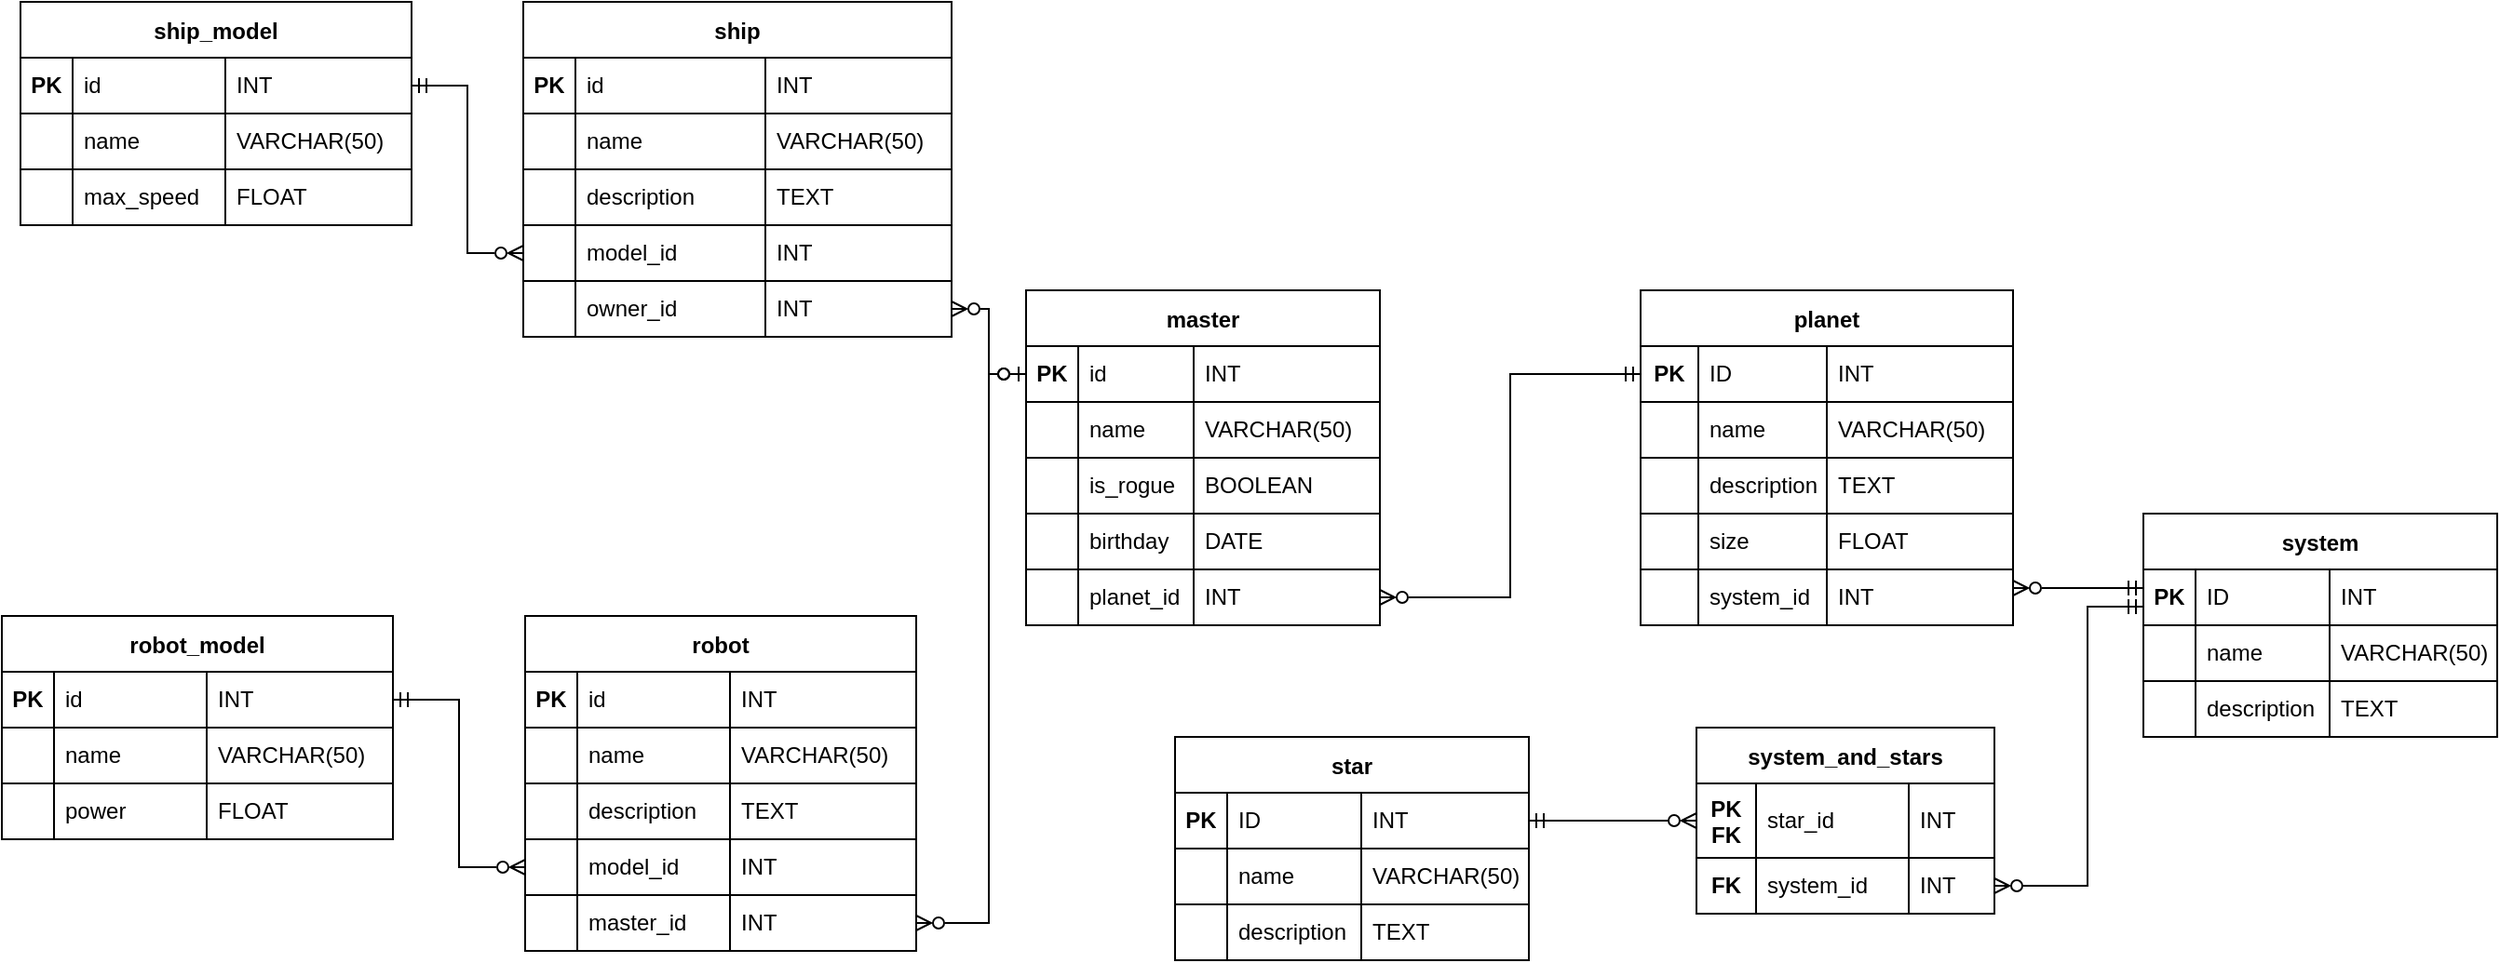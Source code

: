 <mxfile version="26.2.14">
  <diagram name="Страница — 1" id="Dyc9uZItvnkhbf1H31CV">
    <mxGraphModel dx="2847" dy="946" grid="1" gridSize="10" guides="1" tooltips="1" connect="1" arrows="1" fold="1" page="1" pageScale="1" pageWidth="1169" pageHeight="827" math="0" shadow="0">
      <root>
        <mxCell id="0" />
        <mxCell id="1" parent="0" />
        <mxCell id="1ce1A6Kk2NcEtQcKMsXU-1" value="ship" style="shape=table;startSize=30;container=1;collapsible=0;childLayout=tableLayout;strokeColor=default;fontSize=12;fontStyle=1" parent="1" vertex="1">
          <mxGeometry x="10" y="135" width="230" height="180" as="geometry" />
        </mxCell>
        <mxCell id="1ce1A6Kk2NcEtQcKMsXU-2" value="" style="shape=tableRow;horizontal=0;startSize=0;swimlaneHead=0;swimlaneBody=0;strokeColor=inherit;top=0;left=0;bottom=0;right=0;collapsible=0;dropTarget=0;fillColor=none;points=[[0,0.5],[1,0.5]];portConstraint=eastwest;fontSize=16;" parent="1ce1A6Kk2NcEtQcKMsXU-1" vertex="1">
          <mxGeometry y="30" width="230" height="30" as="geometry" />
        </mxCell>
        <mxCell id="1ce1A6Kk2NcEtQcKMsXU-3" value="&lt;font&gt;&lt;b&gt;PK&lt;/b&gt;&lt;/font&gt;" style="shape=partialRectangle;html=1;whiteSpace=wrap;connectable=0;strokeColor=inherit;overflow=hidden;fillColor=none;top=0;left=0;bottom=0;right=0;pointerEvents=1;fontSize=12;align=center;spacing=6;" parent="1ce1A6Kk2NcEtQcKMsXU-2" vertex="1">
          <mxGeometry width="28" height="30" as="geometry">
            <mxRectangle width="28" height="30" as="alternateBounds" />
          </mxGeometry>
        </mxCell>
        <mxCell id="1ce1A6Kk2NcEtQcKMsXU-4" value="&lt;font&gt;id&lt;/font&gt;" style="shape=partialRectangle;html=1;whiteSpace=wrap;connectable=0;strokeColor=inherit;overflow=hidden;fillColor=none;top=0;left=0;bottom=0;right=0;pointerEvents=1;fontSize=12;align=left;spacingTop=0;spacing=6;" parent="1ce1A6Kk2NcEtQcKMsXU-2" vertex="1">
          <mxGeometry x="28" width="102" height="30" as="geometry">
            <mxRectangle width="102" height="30" as="alternateBounds" />
          </mxGeometry>
        </mxCell>
        <mxCell id="1ce1A6Kk2NcEtQcKMsXU-5" value="INT" style="shape=partialRectangle;html=1;whiteSpace=wrap;connectable=0;strokeColor=inherit;overflow=hidden;fillColor=none;top=0;left=0;bottom=0;right=0;pointerEvents=1;fontSize=12;align=left;spacing=6;" parent="1ce1A6Kk2NcEtQcKMsXU-2" vertex="1">
          <mxGeometry x="130" width="100" height="30" as="geometry">
            <mxRectangle width="100" height="30" as="alternateBounds" />
          </mxGeometry>
        </mxCell>
        <mxCell id="1ce1A6Kk2NcEtQcKMsXU-6" value="" style="shape=tableRow;horizontal=0;startSize=0;swimlaneHead=0;swimlaneBody=0;strokeColor=inherit;top=0;left=0;bottom=0;right=0;collapsible=0;dropTarget=0;fillColor=none;points=[[0,0.5],[1,0.5]];portConstraint=eastwest;fontSize=16;" parent="1ce1A6Kk2NcEtQcKMsXU-1" vertex="1">
          <mxGeometry y="60" width="230" height="30" as="geometry" />
        </mxCell>
        <mxCell id="1ce1A6Kk2NcEtQcKMsXU-7" value="" style="shape=partialRectangle;html=1;whiteSpace=wrap;connectable=0;strokeColor=inherit;overflow=hidden;fillColor=none;top=0;left=0;bottom=0;right=0;pointerEvents=1;fontSize=12;align=left;spacing=6;" parent="1ce1A6Kk2NcEtQcKMsXU-6" vertex="1">
          <mxGeometry width="28" height="30" as="geometry">
            <mxRectangle width="28" height="30" as="alternateBounds" />
          </mxGeometry>
        </mxCell>
        <mxCell id="1ce1A6Kk2NcEtQcKMsXU-8" value="name" style="shape=partialRectangle;html=1;whiteSpace=wrap;connectable=0;strokeColor=inherit;overflow=hidden;fillColor=none;top=0;left=0;bottom=0;right=0;pointerEvents=1;fontSize=12;align=left;spacing=6;" parent="1ce1A6Kk2NcEtQcKMsXU-6" vertex="1">
          <mxGeometry x="28" width="102" height="30" as="geometry">
            <mxRectangle width="102" height="30" as="alternateBounds" />
          </mxGeometry>
        </mxCell>
        <mxCell id="1ce1A6Kk2NcEtQcKMsXU-9" value="VARCHAR(50)" style="shape=partialRectangle;html=1;whiteSpace=wrap;connectable=0;strokeColor=inherit;overflow=hidden;fillColor=none;top=0;left=0;bottom=0;right=0;pointerEvents=1;fontSize=12;align=left;spacing=6;" parent="1ce1A6Kk2NcEtQcKMsXU-6" vertex="1">
          <mxGeometry x="130" width="100" height="30" as="geometry">
            <mxRectangle width="100" height="30" as="alternateBounds" />
          </mxGeometry>
        </mxCell>
        <mxCell id="1ce1A6Kk2NcEtQcKMsXU-10" value="" style="shape=tableRow;horizontal=0;startSize=0;swimlaneHead=0;swimlaneBody=0;strokeColor=inherit;top=0;left=0;bottom=0;right=0;collapsible=0;dropTarget=0;fillColor=none;points=[[0,0.5],[1,0.5]];portConstraint=eastwest;fontSize=16;" parent="1ce1A6Kk2NcEtQcKMsXU-1" vertex="1">
          <mxGeometry y="90" width="230" height="30" as="geometry" />
        </mxCell>
        <mxCell id="1ce1A6Kk2NcEtQcKMsXU-11" value="" style="shape=partialRectangle;html=1;whiteSpace=wrap;connectable=0;strokeColor=inherit;overflow=hidden;fillColor=none;top=0;left=0;bottom=0;right=0;pointerEvents=1;fontSize=12;align=left;spacing=6;" parent="1ce1A6Kk2NcEtQcKMsXU-10" vertex="1">
          <mxGeometry width="28" height="30" as="geometry">
            <mxRectangle width="28" height="30" as="alternateBounds" />
          </mxGeometry>
        </mxCell>
        <mxCell id="1ce1A6Kk2NcEtQcKMsXU-12" value="description" style="shape=partialRectangle;html=1;whiteSpace=wrap;connectable=0;strokeColor=inherit;overflow=hidden;fillColor=none;top=0;left=0;bottom=0;right=0;pointerEvents=1;fontSize=12;align=left;spacing=6;" parent="1ce1A6Kk2NcEtQcKMsXU-10" vertex="1">
          <mxGeometry x="28" width="102" height="30" as="geometry">
            <mxRectangle width="102" height="30" as="alternateBounds" />
          </mxGeometry>
        </mxCell>
        <mxCell id="1ce1A6Kk2NcEtQcKMsXU-13" value="TEXT" style="shape=partialRectangle;html=1;whiteSpace=wrap;connectable=0;strokeColor=inherit;overflow=hidden;fillColor=none;top=0;left=0;bottom=0;right=0;pointerEvents=1;fontSize=12;align=left;spacing=6;" parent="1ce1A6Kk2NcEtQcKMsXU-10" vertex="1">
          <mxGeometry x="130" width="100" height="30" as="geometry">
            <mxRectangle width="100" height="30" as="alternateBounds" />
          </mxGeometry>
        </mxCell>
        <mxCell id="1ce1A6Kk2NcEtQcKMsXU-14" style="shape=tableRow;horizontal=0;startSize=0;swimlaneHead=0;swimlaneBody=0;strokeColor=inherit;top=0;left=0;bottom=0;right=0;collapsible=0;dropTarget=0;fillColor=none;points=[[0,0.5],[1,0.5]];portConstraint=eastwest;fontSize=16;" parent="1ce1A6Kk2NcEtQcKMsXU-1" vertex="1">
          <mxGeometry y="120" width="230" height="30" as="geometry" />
        </mxCell>
        <mxCell id="1ce1A6Kk2NcEtQcKMsXU-15" style="shape=partialRectangle;html=1;whiteSpace=wrap;connectable=0;strokeColor=inherit;overflow=hidden;fillColor=none;top=0;left=0;bottom=0;right=0;pointerEvents=1;fontSize=12;align=left;spacing=6;" parent="1ce1A6Kk2NcEtQcKMsXU-14" vertex="1">
          <mxGeometry width="28" height="30" as="geometry">
            <mxRectangle width="28" height="30" as="alternateBounds" />
          </mxGeometry>
        </mxCell>
        <mxCell id="1ce1A6Kk2NcEtQcKMsXU-16" value="model_id" style="shape=partialRectangle;html=1;whiteSpace=wrap;connectable=0;strokeColor=inherit;overflow=hidden;fillColor=none;top=0;left=0;bottom=0;right=0;pointerEvents=1;fontSize=12;align=left;spacing=6;" parent="1ce1A6Kk2NcEtQcKMsXU-14" vertex="1">
          <mxGeometry x="28" width="102" height="30" as="geometry">
            <mxRectangle width="102" height="30" as="alternateBounds" />
          </mxGeometry>
        </mxCell>
        <mxCell id="1ce1A6Kk2NcEtQcKMsXU-17" value="INT" style="shape=partialRectangle;html=1;whiteSpace=wrap;connectable=0;strokeColor=inherit;overflow=hidden;fillColor=none;top=0;left=0;bottom=0;right=0;pointerEvents=1;fontSize=12;align=left;spacing=6;" parent="1ce1A6Kk2NcEtQcKMsXU-14" vertex="1">
          <mxGeometry x="130" width="100" height="30" as="geometry">
            <mxRectangle width="100" height="30" as="alternateBounds" />
          </mxGeometry>
        </mxCell>
        <mxCell id="1ce1A6Kk2NcEtQcKMsXU-188" style="shape=tableRow;horizontal=0;startSize=0;swimlaneHead=0;swimlaneBody=0;strokeColor=inherit;top=0;left=0;bottom=0;right=0;collapsible=0;dropTarget=0;fillColor=none;points=[[0,0.5],[1,0.5]];portConstraint=eastwest;fontSize=16;" parent="1ce1A6Kk2NcEtQcKMsXU-1" vertex="1">
          <mxGeometry y="150" width="230" height="30" as="geometry" />
        </mxCell>
        <mxCell id="1ce1A6Kk2NcEtQcKMsXU-189" style="shape=partialRectangle;html=1;whiteSpace=wrap;connectable=0;strokeColor=inherit;overflow=hidden;fillColor=none;top=0;left=0;bottom=0;right=0;pointerEvents=1;fontSize=12;align=left;spacing=6;" parent="1ce1A6Kk2NcEtQcKMsXU-188" vertex="1">
          <mxGeometry width="28" height="30" as="geometry">
            <mxRectangle width="28" height="30" as="alternateBounds" />
          </mxGeometry>
        </mxCell>
        <mxCell id="1ce1A6Kk2NcEtQcKMsXU-190" value="owner_id" style="shape=partialRectangle;html=1;whiteSpace=wrap;connectable=0;strokeColor=inherit;overflow=hidden;fillColor=none;top=0;left=0;bottom=0;right=0;pointerEvents=1;fontSize=12;align=left;spacing=6;" parent="1ce1A6Kk2NcEtQcKMsXU-188" vertex="1">
          <mxGeometry x="28" width="102" height="30" as="geometry">
            <mxRectangle width="102" height="30" as="alternateBounds" />
          </mxGeometry>
        </mxCell>
        <mxCell id="1ce1A6Kk2NcEtQcKMsXU-191" value="INT" style="shape=partialRectangle;html=1;whiteSpace=wrap;connectable=0;strokeColor=inherit;overflow=hidden;fillColor=none;top=0;left=0;bottom=0;right=0;pointerEvents=1;fontSize=12;align=left;spacing=6;" parent="1ce1A6Kk2NcEtQcKMsXU-188" vertex="1">
          <mxGeometry x="130" width="100" height="30" as="geometry">
            <mxRectangle width="100" height="30" as="alternateBounds" />
          </mxGeometry>
        </mxCell>
        <mxCell id="1ce1A6Kk2NcEtQcKMsXU-19" value="robot" style="shape=table;startSize=30;container=1;collapsible=0;childLayout=tableLayout;strokeColor=default;fontSize=12;fontStyle=1" parent="1" vertex="1">
          <mxGeometry x="11" y="465" width="210" height="180" as="geometry" />
        </mxCell>
        <mxCell id="1ce1A6Kk2NcEtQcKMsXU-20" value="" style="shape=tableRow;horizontal=0;startSize=0;swimlaneHead=0;swimlaneBody=0;strokeColor=inherit;top=0;left=0;bottom=0;right=0;collapsible=0;dropTarget=0;fillColor=none;points=[[0,0.5],[1,0.5]];portConstraint=eastwest;fontSize=16;" parent="1ce1A6Kk2NcEtQcKMsXU-19" vertex="1">
          <mxGeometry y="30" width="210" height="30" as="geometry" />
        </mxCell>
        <mxCell id="1ce1A6Kk2NcEtQcKMsXU-21" value="&lt;font&gt;&lt;b&gt;PK&lt;/b&gt;&lt;/font&gt;" style="shape=partialRectangle;html=1;whiteSpace=wrap;connectable=0;strokeColor=inherit;overflow=hidden;fillColor=none;top=0;left=0;bottom=0;right=0;pointerEvents=1;fontSize=12;align=center;spacing=6;" parent="1ce1A6Kk2NcEtQcKMsXU-20" vertex="1">
          <mxGeometry width="28" height="30" as="geometry">
            <mxRectangle width="28" height="30" as="alternateBounds" />
          </mxGeometry>
        </mxCell>
        <mxCell id="1ce1A6Kk2NcEtQcKMsXU-22" value="&lt;font&gt;id&lt;/font&gt;" style="shape=partialRectangle;html=1;whiteSpace=wrap;connectable=0;strokeColor=inherit;overflow=hidden;fillColor=none;top=0;left=0;bottom=0;right=0;pointerEvents=1;fontSize=12;align=left;spacingTop=0;spacing=6;" parent="1ce1A6Kk2NcEtQcKMsXU-20" vertex="1">
          <mxGeometry x="28" width="82" height="30" as="geometry">
            <mxRectangle width="82" height="30" as="alternateBounds" />
          </mxGeometry>
        </mxCell>
        <mxCell id="1ce1A6Kk2NcEtQcKMsXU-23" value="INT" style="shape=partialRectangle;html=1;whiteSpace=wrap;connectable=0;strokeColor=inherit;overflow=hidden;fillColor=none;top=0;left=0;bottom=0;right=0;pointerEvents=1;fontSize=12;align=left;spacing=6;" parent="1ce1A6Kk2NcEtQcKMsXU-20" vertex="1">
          <mxGeometry x="110" width="100" height="30" as="geometry">
            <mxRectangle width="100" height="30" as="alternateBounds" />
          </mxGeometry>
        </mxCell>
        <mxCell id="1ce1A6Kk2NcEtQcKMsXU-24" value="" style="shape=tableRow;horizontal=0;startSize=0;swimlaneHead=0;swimlaneBody=0;strokeColor=inherit;top=0;left=0;bottom=0;right=0;collapsible=0;dropTarget=0;fillColor=none;points=[[0,0.5],[1,0.5]];portConstraint=eastwest;fontSize=16;" parent="1ce1A6Kk2NcEtQcKMsXU-19" vertex="1">
          <mxGeometry y="60" width="210" height="30" as="geometry" />
        </mxCell>
        <mxCell id="1ce1A6Kk2NcEtQcKMsXU-25" value="" style="shape=partialRectangle;html=1;whiteSpace=wrap;connectable=0;strokeColor=inherit;overflow=hidden;fillColor=none;top=0;left=0;bottom=0;right=0;pointerEvents=1;fontSize=12;align=left;spacing=6;" parent="1ce1A6Kk2NcEtQcKMsXU-24" vertex="1">
          <mxGeometry width="28" height="30" as="geometry">
            <mxRectangle width="28" height="30" as="alternateBounds" />
          </mxGeometry>
        </mxCell>
        <mxCell id="1ce1A6Kk2NcEtQcKMsXU-26" value="name" style="shape=partialRectangle;html=1;whiteSpace=wrap;connectable=0;strokeColor=inherit;overflow=hidden;fillColor=none;top=0;left=0;bottom=0;right=0;pointerEvents=1;fontSize=12;align=left;spacing=6;" parent="1ce1A6Kk2NcEtQcKMsXU-24" vertex="1">
          <mxGeometry x="28" width="82" height="30" as="geometry">
            <mxRectangle width="82" height="30" as="alternateBounds" />
          </mxGeometry>
        </mxCell>
        <mxCell id="1ce1A6Kk2NcEtQcKMsXU-27" value="VARCHAR(50)" style="shape=partialRectangle;html=1;whiteSpace=wrap;connectable=0;strokeColor=inherit;overflow=hidden;fillColor=none;top=0;left=0;bottom=0;right=0;pointerEvents=1;fontSize=12;align=left;spacing=6;" parent="1ce1A6Kk2NcEtQcKMsXU-24" vertex="1">
          <mxGeometry x="110" width="100" height="30" as="geometry">
            <mxRectangle width="100" height="30" as="alternateBounds" />
          </mxGeometry>
        </mxCell>
        <mxCell id="1ce1A6Kk2NcEtQcKMsXU-28" value="" style="shape=tableRow;horizontal=0;startSize=0;swimlaneHead=0;swimlaneBody=0;strokeColor=inherit;top=0;left=0;bottom=0;right=0;collapsible=0;dropTarget=0;fillColor=none;points=[[0,0.5],[1,0.5]];portConstraint=eastwest;fontSize=16;" parent="1ce1A6Kk2NcEtQcKMsXU-19" vertex="1">
          <mxGeometry y="90" width="210" height="30" as="geometry" />
        </mxCell>
        <mxCell id="1ce1A6Kk2NcEtQcKMsXU-29" value="" style="shape=partialRectangle;html=1;whiteSpace=wrap;connectable=0;strokeColor=inherit;overflow=hidden;fillColor=none;top=0;left=0;bottom=0;right=0;pointerEvents=1;fontSize=12;align=left;spacing=6;" parent="1ce1A6Kk2NcEtQcKMsXU-28" vertex="1">
          <mxGeometry width="28" height="30" as="geometry">
            <mxRectangle width="28" height="30" as="alternateBounds" />
          </mxGeometry>
        </mxCell>
        <mxCell id="1ce1A6Kk2NcEtQcKMsXU-30" value="description" style="shape=partialRectangle;html=1;whiteSpace=wrap;connectable=0;strokeColor=inherit;overflow=hidden;fillColor=none;top=0;left=0;bottom=0;right=0;pointerEvents=1;fontSize=12;align=left;spacing=6;" parent="1ce1A6Kk2NcEtQcKMsXU-28" vertex="1">
          <mxGeometry x="28" width="82" height="30" as="geometry">
            <mxRectangle width="82" height="30" as="alternateBounds" />
          </mxGeometry>
        </mxCell>
        <mxCell id="1ce1A6Kk2NcEtQcKMsXU-31" value="TEXT" style="shape=partialRectangle;html=1;whiteSpace=wrap;connectable=0;strokeColor=inherit;overflow=hidden;fillColor=none;top=0;left=0;bottom=0;right=0;pointerEvents=1;fontSize=12;align=left;spacing=6;" parent="1ce1A6Kk2NcEtQcKMsXU-28" vertex="1">
          <mxGeometry x="110" width="100" height="30" as="geometry">
            <mxRectangle width="100" height="30" as="alternateBounds" />
          </mxGeometry>
        </mxCell>
        <mxCell id="1ce1A6Kk2NcEtQcKMsXU-32" style="shape=tableRow;horizontal=0;startSize=0;swimlaneHead=0;swimlaneBody=0;strokeColor=inherit;top=0;left=0;bottom=0;right=0;collapsible=0;dropTarget=0;fillColor=none;points=[[0,0.5],[1,0.5]];portConstraint=eastwest;fontSize=16;" parent="1ce1A6Kk2NcEtQcKMsXU-19" vertex="1">
          <mxGeometry y="120" width="210" height="30" as="geometry" />
        </mxCell>
        <mxCell id="1ce1A6Kk2NcEtQcKMsXU-33" style="shape=partialRectangle;html=1;whiteSpace=wrap;connectable=0;strokeColor=inherit;overflow=hidden;fillColor=none;top=0;left=0;bottom=0;right=0;pointerEvents=1;fontSize=12;align=left;spacing=6;" parent="1ce1A6Kk2NcEtQcKMsXU-32" vertex="1">
          <mxGeometry width="28" height="30" as="geometry">
            <mxRectangle width="28" height="30" as="alternateBounds" />
          </mxGeometry>
        </mxCell>
        <mxCell id="1ce1A6Kk2NcEtQcKMsXU-34" value="model_id" style="shape=partialRectangle;html=1;whiteSpace=wrap;connectable=0;strokeColor=inherit;overflow=hidden;fillColor=none;top=0;left=0;bottom=0;right=0;pointerEvents=1;fontSize=12;align=left;spacing=6;" parent="1ce1A6Kk2NcEtQcKMsXU-32" vertex="1">
          <mxGeometry x="28" width="82" height="30" as="geometry">
            <mxRectangle width="82" height="30" as="alternateBounds" />
          </mxGeometry>
        </mxCell>
        <mxCell id="1ce1A6Kk2NcEtQcKMsXU-35" value="INT" style="shape=partialRectangle;html=1;whiteSpace=wrap;connectable=0;strokeColor=inherit;overflow=hidden;fillColor=none;top=0;left=0;bottom=0;right=0;pointerEvents=1;fontSize=12;align=left;spacing=6;" parent="1ce1A6Kk2NcEtQcKMsXU-32" vertex="1">
          <mxGeometry x="110" width="100" height="30" as="geometry">
            <mxRectangle width="100" height="30" as="alternateBounds" />
          </mxGeometry>
        </mxCell>
        <mxCell id="kGXOe4vsh4ItMD0st7ao-1" style="shape=tableRow;horizontal=0;startSize=0;swimlaneHead=0;swimlaneBody=0;strokeColor=inherit;top=0;left=0;bottom=0;right=0;collapsible=0;dropTarget=0;fillColor=none;points=[[0,0.5],[1,0.5]];portConstraint=eastwest;fontSize=16;" vertex="1" parent="1ce1A6Kk2NcEtQcKMsXU-19">
          <mxGeometry y="150" width="210" height="30" as="geometry" />
        </mxCell>
        <mxCell id="kGXOe4vsh4ItMD0st7ao-2" style="shape=partialRectangle;html=1;whiteSpace=wrap;connectable=0;strokeColor=inherit;overflow=hidden;fillColor=none;top=0;left=0;bottom=0;right=0;pointerEvents=1;fontSize=12;align=left;spacing=6;" vertex="1" parent="kGXOe4vsh4ItMD0st7ao-1">
          <mxGeometry width="28" height="30" as="geometry">
            <mxRectangle width="28" height="30" as="alternateBounds" />
          </mxGeometry>
        </mxCell>
        <mxCell id="kGXOe4vsh4ItMD0st7ao-3" value="master_id" style="shape=partialRectangle;html=1;whiteSpace=wrap;connectable=0;strokeColor=inherit;overflow=hidden;fillColor=none;top=0;left=0;bottom=0;right=0;pointerEvents=1;fontSize=12;align=left;spacing=6;" vertex="1" parent="kGXOe4vsh4ItMD0st7ao-1">
          <mxGeometry x="28" width="82" height="30" as="geometry">
            <mxRectangle width="82" height="30" as="alternateBounds" />
          </mxGeometry>
        </mxCell>
        <mxCell id="kGXOe4vsh4ItMD0st7ao-4" value="INT" style="shape=partialRectangle;html=1;whiteSpace=wrap;connectable=0;strokeColor=inherit;overflow=hidden;fillColor=none;top=0;left=0;bottom=0;right=0;pointerEvents=1;fontSize=12;align=left;spacing=6;" vertex="1" parent="kGXOe4vsh4ItMD0st7ao-1">
          <mxGeometry x="110" width="100" height="30" as="geometry">
            <mxRectangle width="100" height="30" as="alternateBounds" />
          </mxGeometry>
        </mxCell>
        <mxCell id="1ce1A6Kk2NcEtQcKMsXU-38" value="master" style="shape=table;startSize=30;container=1;collapsible=0;childLayout=tableLayout;strokeColor=default;fontSize=12;fontStyle=1" parent="1" vertex="1">
          <mxGeometry x="280" y="290" width="190" height="180" as="geometry" />
        </mxCell>
        <mxCell id="1ce1A6Kk2NcEtQcKMsXU-39" value="" style="shape=tableRow;horizontal=0;startSize=0;swimlaneHead=0;swimlaneBody=0;strokeColor=inherit;top=0;left=0;bottom=0;right=0;collapsible=0;dropTarget=0;fillColor=none;points=[[0,0.5],[1,0.5]];portConstraint=eastwest;fontSize=16;" parent="1ce1A6Kk2NcEtQcKMsXU-38" vertex="1">
          <mxGeometry y="30" width="190" height="30" as="geometry" />
        </mxCell>
        <mxCell id="1ce1A6Kk2NcEtQcKMsXU-40" value="&lt;font&gt;&lt;span&gt;PK&lt;/span&gt;&lt;/font&gt;" style="shape=partialRectangle;html=1;whiteSpace=wrap;connectable=0;strokeColor=inherit;overflow=hidden;fillColor=none;top=0;left=0;bottom=0;right=0;pointerEvents=1;fontSize=12;align=center;spacing=6;fontStyle=1" parent="1ce1A6Kk2NcEtQcKMsXU-39" vertex="1">
          <mxGeometry width="28" height="30" as="geometry">
            <mxRectangle width="28" height="30" as="alternateBounds" />
          </mxGeometry>
        </mxCell>
        <mxCell id="1ce1A6Kk2NcEtQcKMsXU-41" value="&lt;font&gt;id&lt;/font&gt;" style="shape=partialRectangle;html=1;whiteSpace=wrap;connectable=0;strokeColor=inherit;overflow=hidden;fillColor=none;top=0;left=0;bottom=0;right=0;pointerEvents=1;fontSize=12;align=left;spacingTop=0;spacing=6;" parent="1ce1A6Kk2NcEtQcKMsXU-39" vertex="1">
          <mxGeometry x="28" width="62" height="30" as="geometry">
            <mxRectangle width="62" height="30" as="alternateBounds" />
          </mxGeometry>
        </mxCell>
        <mxCell id="1ce1A6Kk2NcEtQcKMsXU-42" value="INT" style="shape=partialRectangle;html=1;whiteSpace=wrap;connectable=0;strokeColor=inherit;overflow=hidden;fillColor=none;top=0;left=0;bottom=0;right=0;pointerEvents=1;fontSize=12;align=left;spacing=6;" parent="1ce1A6Kk2NcEtQcKMsXU-39" vertex="1">
          <mxGeometry x="90" width="100" height="30" as="geometry">
            <mxRectangle width="100" height="30" as="alternateBounds" />
          </mxGeometry>
        </mxCell>
        <mxCell id="1ce1A6Kk2NcEtQcKMsXU-43" value="" style="shape=tableRow;horizontal=0;startSize=0;swimlaneHead=0;swimlaneBody=0;strokeColor=inherit;top=0;left=0;bottom=0;right=0;collapsible=0;dropTarget=0;fillColor=none;points=[[0,0.5],[1,0.5]];portConstraint=eastwest;fontSize=16;" parent="1ce1A6Kk2NcEtQcKMsXU-38" vertex="1">
          <mxGeometry y="60" width="190" height="30" as="geometry" />
        </mxCell>
        <mxCell id="1ce1A6Kk2NcEtQcKMsXU-44" value="" style="shape=partialRectangle;html=1;whiteSpace=wrap;connectable=0;strokeColor=inherit;overflow=hidden;fillColor=none;top=0;left=0;bottom=0;right=0;pointerEvents=1;fontSize=12;align=left;spacing=6;" parent="1ce1A6Kk2NcEtQcKMsXU-43" vertex="1">
          <mxGeometry width="28" height="30" as="geometry">
            <mxRectangle width="28" height="30" as="alternateBounds" />
          </mxGeometry>
        </mxCell>
        <mxCell id="1ce1A6Kk2NcEtQcKMsXU-45" value="name" style="shape=partialRectangle;html=1;whiteSpace=wrap;connectable=0;strokeColor=inherit;overflow=hidden;fillColor=none;top=0;left=0;bottom=0;right=0;pointerEvents=1;fontSize=12;align=left;spacing=6;" parent="1ce1A6Kk2NcEtQcKMsXU-43" vertex="1">
          <mxGeometry x="28" width="62" height="30" as="geometry">
            <mxRectangle width="62" height="30" as="alternateBounds" />
          </mxGeometry>
        </mxCell>
        <mxCell id="1ce1A6Kk2NcEtQcKMsXU-46" value="VARCHAR(50)" style="shape=partialRectangle;html=1;whiteSpace=wrap;connectable=0;strokeColor=inherit;overflow=hidden;fillColor=none;top=0;left=0;bottom=0;right=0;pointerEvents=1;fontSize=12;align=left;spacing=6;" parent="1ce1A6Kk2NcEtQcKMsXU-43" vertex="1">
          <mxGeometry x="90" width="100" height="30" as="geometry">
            <mxRectangle width="100" height="30" as="alternateBounds" />
          </mxGeometry>
        </mxCell>
        <mxCell id="1ce1A6Kk2NcEtQcKMsXU-47" value="" style="shape=tableRow;horizontal=0;startSize=0;swimlaneHead=0;swimlaneBody=0;strokeColor=inherit;top=0;left=0;bottom=0;right=0;collapsible=0;dropTarget=0;fillColor=none;points=[[0,0.5],[1,0.5]];portConstraint=eastwest;fontSize=16;" parent="1ce1A6Kk2NcEtQcKMsXU-38" vertex="1">
          <mxGeometry y="90" width="190" height="30" as="geometry" />
        </mxCell>
        <mxCell id="1ce1A6Kk2NcEtQcKMsXU-48" value="" style="shape=partialRectangle;html=1;whiteSpace=wrap;connectable=0;strokeColor=inherit;overflow=hidden;fillColor=none;top=0;left=0;bottom=0;right=0;pointerEvents=1;fontSize=12;align=left;spacing=6;" parent="1ce1A6Kk2NcEtQcKMsXU-47" vertex="1">
          <mxGeometry width="28" height="30" as="geometry">
            <mxRectangle width="28" height="30" as="alternateBounds" />
          </mxGeometry>
        </mxCell>
        <mxCell id="1ce1A6Kk2NcEtQcKMsXU-49" value="is_rogue" style="shape=partialRectangle;html=1;whiteSpace=wrap;connectable=0;strokeColor=inherit;overflow=hidden;fillColor=none;top=0;left=0;bottom=0;right=0;pointerEvents=1;fontSize=12;align=left;spacing=6;" parent="1ce1A6Kk2NcEtQcKMsXU-47" vertex="1">
          <mxGeometry x="28" width="62" height="30" as="geometry">
            <mxRectangle width="62" height="30" as="alternateBounds" />
          </mxGeometry>
        </mxCell>
        <mxCell id="1ce1A6Kk2NcEtQcKMsXU-50" value="BOOLEAN" style="shape=partialRectangle;html=1;whiteSpace=wrap;connectable=0;strokeColor=inherit;overflow=hidden;fillColor=none;top=0;left=0;bottom=0;right=0;pointerEvents=1;fontSize=12;align=left;spacing=6;" parent="1ce1A6Kk2NcEtQcKMsXU-47" vertex="1">
          <mxGeometry x="90" width="100" height="30" as="geometry">
            <mxRectangle width="100" height="30" as="alternateBounds" />
          </mxGeometry>
        </mxCell>
        <mxCell id="1ce1A6Kk2NcEtQcKMsXU-51" style="shape=tableRow;horizontal=0;startSize=0;swimlaneHead=0;swimlaneBody=0;strokeColor=inherit;top=0;left=0;bottom=0;right=0;collapsible=0;dropTarget=0;fillColor=none;points=[[0,0.5],[1,0.5]];portConstraint=eastwest;fontSize=16;" parent="1ce1A6Kk2NcEtQcKMsXU-38" vertex="1">
          <mxGeometry y="120" width="190" height="30" as="geometry" />
        </mxCell>
        <mxCell id="1ce1A6Kk2NcEtQcKMsXU-52" style="shape=partialRectangle;html=1;whiteSpace=wrap;connectable=0;strokeColor=inherit;overflow=hidden;fillColor=none;top=0;left=0;bottom=0;right=0;pointerEvents=1;fontSize=12;align=left;spacing=6;" parent="1ce1A6Kk2NcEtQcKMsXU-51" vertex="1">
          <mxGeometry width="28" height="30" as="geometry">
            <mxRectangle width="28" height="30" as="alternateBounds" />
          </mxGeometry>
        </mxCell>
        <mxCell id="1ce1A6Kk2NcEtQcKMsXU-53" value="birthday" style="shape=partialRectangle;html=1;whiteSpace=wrap;connectable=0;strokeColor=inherit;overflow=hidden;fillColor=none;top=0;left=0;bottom=0;right=0;pointerEvents=1;fontSize=12;align=left;spacing=6;" parent="1ce1A6Kk2NcEtQcKMsXU-51" vertex="1">
          <mxGeometry x="28" width="62" height="30" as="geometry">
            <mxRectangle width="62" height="30" as="alternateBounds" />
          </mxGeometry>
        </mxCell>
        <mxCell id="1ce1A6Kk2NcEtQcKMsXU-54" value="DATE" style="shape=partialRectangle;html=1;whiteSpace=wrap;connectable=0;strokeColor=inherit;overflow=hidden;fillColor=none;top=0;left=0;bottom=0;right=0;pointerEvents=1;fontSize=12;align=left;spacing=6;" parent="1ce1A6Kk2NcEtQcKMsXU-51" vertex="1">
          <mxGeometry x="90" width="100" height="30" as="geometry">
            <mxRectangle width="100" height="30" as="alternateBounds" />
          </mxGeometry>
        </mxCell>
        <mxCell id="kGXOe4vsh4ItMD0st7ao-6" style="shape=tableRow;horizontal=0;startSize=0;swimlaneHead=0;swimlaneBody=0;strokeColor=inherit;top=0;left=0;bottom=0;right=0;collapsible=0;dropTarget=0;fillColor=none;points=[[0,0.5],[1,0.5]];portConstraint=eastwest;fontSize=16;" vertex="1" parent="1ce1A6Kk2NcEtQcKMsXU-38">
          <mxGeometry y="150" width="190" height="30" as="geometry" />
        </mxCell>
        <mxCell id="kGXOe4vsh4ItMD0st7ao-7" style="shape=partialRectangle;html=1;whiteSpace=wrap;connectable=0;strokeColor=inherit;overflow=hidden;fillColor=none;top=0;left=0;bottom=0;right=0;pointerEvents=1;fontSize=12;align=left;spacing=6;" vertex="1" parent="kGXOe4vsh4ItMD0st7ao-6">
          <mxGeometry width="28" height="30" as="geometry">
            <mxRectangle width="28" height="30" as="alternateBounds" />
          </mxGeometry>
        </mxCell>
        <mxCell id="kGXOe4vsh4ItMD0st7ao-8" value="planet_id" style="shape=partialRectangle;html=1;whiteSpace=wrap;connectable=0;strokeColor=inherit;overflow=hidden;fillColor=none;top=0;left=0;bottom=0;right=0;pointerEvents=1;fontSize=12;align=left;spacing=6;" vertex="1" parent="kGXOe4vsh4ItMD0st7ao-6">
          <mxGeometry x="28" width="62" height="30" as="geometry">
            <mxRectangle width="62" height="30" as="alternateBounds" />
          </mxGeometry>
        </mxCell>
        <mxCell id="kGXOe4vsh4ItMD0st7ao-9" value="INT" style="shape=partialRectangle;html=1;whiteSpace=wrap;connectable=0;strokeColor=inherit;overflow=hidden;fillColor=none;top=0;left=0;bottom=0;right=0;pointerEvents=1;fontSize=12;align=left;spacing=6;" vertex="1" parent="kGXOe4vsh4ItMD0st7ao-6">
          <mxGeometry x="90" width="100" height="30" as="geometry">
            <mxRectangle width="100" height="30" as="alternateBounds" />
          </mxGeometry>
        </mxCell>
        <mxCell id="1ce1A6Kk2NcEtQcKMsXU-57" value="system" style="shape=table;startSize=30;container=1;collapsible=0;childLayout=tableLayout;strokeColor=default;fontSize=12;fontStyle=1" parent="1" vertex="1">
          <mxGeometry x="880" y="410" width="190" height="120" as="geometry" />
        </mxCell>
        <mxCell id="1ce1A6Kk2NcEtQcKMsXU-58" value="" style="shape=tableRow;horizontal=0;startSize=0;swimlaneHead=0;swimlaneBody=0;strokeColor=inherit;top=0;left=0;bottom=0;right=0;collapsible=0;dropTarget=0;fillColor=none;points=[[0,0.5],[1,0.5]];portConstraint=eastwest;fontSize=16;" parent="1ce1A6Kk2NcEtQcKMsXU-57" vertex="1">
          <mxGeometry y="30" width="190" height="30" as="geometry" />
        </mxCell>
        <mxCell id="1ce1A6Kk2NcEtQcKMsXU-59" value="&lt;font&gt;&lt;span&gt;PK&lt;/span&gt;&lt;/font&gt;" style="shape=partialRectangle;html=1;whiteSpace=wrap;connectable=0;strokeColor=inherit;overflow=hidden;fillColor=none;top=0;left=0;bottom=0;right=0;pointerEvents=1;fontSize=12;align=center;spacing=6;fontStyle=1" parent="1ce1A6Kk2NcEtQcKMsXU-58" vertex="1">
          <mxGeometry width="28" height="30" as="geometry">
            <mxRectangle width="28" height="30" as="alternateBounds" />
          </mxGeometry>
        </mxCell>
        <mxCell id="1ce1A6Kk2NcEtQcKMsXU-60" value="&lt;font&gt;ID&lt;/font&gt;" style="shape=partialRectangle;html=1;whiteSpace=wrap;connectable=0;strokeColor=inherit;overflow=hidden;fillColor=none;top=0;left=0;bottom=0;right=0;pointerEvents=1;fontSize=12;align=left;spacingTop=0;spacing=6;" parent="1ce1A6Kk2NcEtQcKMsXU-58" vertex="1">
          <mxGeometry x="28" width="72" height="30" as="geometry">
            <mxRectangle width="72" height="30" as="alternateBounds" />
          </mxGeometry>
        </mxCell>
        <mxCell id="1ce1A6Kk2NcEtQcKMsXU-61" value="INT" style="shape=partialRectangle;html=1;whiteSpace=wrap;connectable=0;strokeColor=inherit;overflow=hidden;fillColor=none;top=0;left=0;bottom=0;right=0;pointerEvents=1;fontSize=12;align=left;spacing=6;" parent="1ce1A6Kk2NcEtQcKMsXU-58" vertex="1">
          <mxGeometry x="100" width="90" height="30" as="geometry">
            <mxRectangle width="90" height="30" as="alternateBounds" />
          </mxGeometry>
        </mxCell>
        <mxCell id="1ce1A6Kk2NcEtQcKMsXU-62" value="" style="shape=tableRow;horizontal=0;startSize=0;swimlaneHead=0;swimlaneBody=0;strokeColor=inherit;top=0;left=0;bottom=0;right=0;collapsible=0;dropTarget=0;fillColor=none;points=[[0,0.5],[1,0.5]];portConstraint=eastwest;fontSize=16;" parent="1ce1A6Kk2NcEtQcKMsXU-57" vertex="1">
          <mxGeometry y="60" width="190" height="30" as="geometry" />
        </mxCell>
        <mxCell id="1ce1A6Kk2NcEtQcKMsXU-63" value="" style="shape=partialRectangle;html=1;whiteSpace=wrap;connectable=0;strokeColor=inherit;overflow=hidden;fillColor=none;top=0;left=0;bottom=0;right=0;pointerEvents=1;fontSize=12;align=left;spacing=6;" parent="1ce1A6Kk2NcEtQcKMsXU-62" vertex="1">
          <mxGeometry width="28" height="30" as="geometry">
            <mxRectangle width="28" height="30" as="alternateBounds" />
          </mxGeometry>
        </mxCell>
        <mxCell id="1ce1A6Kk2NcEtQcKMsXU-64" value="name" style="shape=partialRectangle;html=1;whiteSpace=wrap;connectable=0;strokeColor=inherit;overflow=hidden;fillColor=none;top=0;left=0;bottom=0;right=0;pointerEvents=1;fontSize=12;align=left;spacing=6;" parent="1ce1A6Kk2NcEtQcKMsXU-62" vertex="1">
          <mxGeometry x="28" width="72" height="30" as="geometry">
            <mxRectangle width="72" height="30" as="alternateBounds" />
          </mxGeometry>
        </mxCell>
        <mxCell id="1ce1A6Kk2NcEtQcKMsXU-65" value="VARCHAR(50)" style="shape=partialRectangle;html=1;whiteSpace=wrap;connectable=0;strokeColor=inherit;overflow=hidden;fillColor=none;top=0;left=0;bottom=0;right=0;pointerEvents=1;fontSize=12;align=left;spacing=6;" parent="1ce1A6Kk2NcEtQcKMsXU-62" vertex="1">
          <mxGeometry x="100" width="90" height="30" as="geometry">
            <mxRectangle width="90" height="30" as="alternateBounds" />
          </mxGeometry>
        </mxCell>
        <mxCell id="1ce1A6Kk2NcEtQcKMsXU-66" value="" style="shape=tableRow;horizontal=0;startSize=0;swimlaneHead=0;swimlaneBody=0;strokeColor=inherit;top=0;left=0;bottom=0;right=0;collapsible=0;dropTarget=0;fillColor=none;points=[[0,0.5],[1,0.5]];portConstraint=eastwest;fontSize=16;" parent="1ce1A6Kk2NcEtQcKMsXU-57" vertex="1">
          <mxGeometry y="90" width="190" height="30" as="geometry" />
        </mxCell>
        <mxCell id="1ce1A6Kk2NcEtQcKMsXU-67" value="" style="shape=partialRectangle;html=1;whiteSpace=wrap;connectable=0;strokeColor=inherit;overflow=hidden;fillColor=none;top=0;left=0;bottom=0;right=0;pointerEvents=1;fontSize=12;align=left;spacing=6;" parent="1ce1A6Kk2NcEtQcKMsXU-66" vertex="1">
          <mxGeometry width="28" height="30" as="geometry">
            <mxRectangle width="28" height="30" as="alternateBounds" />
          </mxGeometry>
        </mxCell>
        <mxCell id="1ce1A6Kk2NcEtQcKMsXU-68" value="description" style="shape=partialRectangle;html=1;whiteSpace=wrap;connectable=0;strokeColor=inherit;overflow=hidden;fillColor=none;top=0;left=0;bottom=0;right=0;pointerEvents=1;fontSize=12;align=left;spacing=6;" parent="1ce1A6Kk2NcEtQcKMsXU-66" vertex="1">
          <mxGeometry x="28" width="72" height="30" as="geometry">
            <mxRectangle width="72" height="30" as="alternateBounds" />
          </mxGeometry>
        </mxCell>
        <mxCell id="1ce1A6Kk2NcEtQcKMsXU-69" value="TEXT" style="shape=partialRectangle;html=1;whiteSpace=wrap;connectable=0;strokeColor=inherit;overflow=hidden;fillColor=none;top=0;left=0;bottom=0;right=0;pointerEvents=1;fontSize=12;align=left;spacing=6;" parent="1ce1A6Kk2NcEtQcKMsXU-66" vertex="1">
          <mxGeometry x="100" width="90" height="30" as="geometry">
            <mxRectangle width="90" height="30" as="alternateBounds" />
          </mxGeometry>
        </mxCell>
        <mxCell id="1ce1A6Kk2NcEtQcKMsXU-70" value="planet" style="shape=table;startSize=30;container=1;collapsible=0;childLayout=tableLayout;strokeColor=default;fontSize=12;fontStyle=1" parent="1" vertex="1">
          <mxGeometry x="610" y="290" width="200" height="180" as="geometry" />
        </mxCell>
        <mxCell id="1ce1A6Kk2NcEtQcKMsXU-71" value="" style="shape=tableRow;horizontal=0;startSize=0;swimlaneHead=0;swimlaneBody=0;strokeColor=inherit;top=0;left=0;bottom=0;right=0;collapsible=0;dropTarget=0;fillColor=none;points=[[0,0.5],[1,0.5]];portConstraint=eastwest;fontSize=16;" parent="1ce1A6Kk2NcEtQcKMsXU-70" vertex="1">
          <mxGeometry y="30" width="200" height="30" as="geometry" />
        </mxCell>
        <mxCell id="1ce1A6Kk2NcEtQcKMsXU-72" value="&lt;font&gt;&lt;span&gt;PK&lt;/span&gt;&lt;/font&gt;" style="shape=partialRectangle;html=1;whiteSpace=wrap;connectable=0;strokeColor=inherit;overflow=hidden;fillColor=none;top=0;left=0;bottom=0;right=0;pointerEvents=1;fontSize=12;align=center;spacing=6;fontStyle=1" parent="1ce1A6Kk2NcEtQcKMsXU-71" vertex="1">
          <mxGeometry width="31" height="30" as="geometry">
            <mxRectangle width="31" height="30" as="alternateBounds" />
          </mxGeometry>
        </mxCell>
        <mxCell id="1ce1A6Kk2NcEtQcKMsXU-73" value="&lt;font&gt;ID&lt;/font&gt;" style="shape=partialRectangle;html=1;whiteSpace=wrap;connectable=0;strokeColor=inherit;overflow=hidden;fillColor=none;top=0;left=0;bottom=0;right=0;pointerEvents=1;fontSize=12;align=left;spacingTop=0;spacing=6;" parent="1ce1A6Kk2NcEtQcKMsXU-71" vertex="1">
          <mxGeometry x="31" width="69" height="30" as="geometry">
            <mxRectangle width="69" height="30" as="alternateBounds" />
          </mxGeometry>
        </mxCell>
        <mxCell id="1ce1A6Kk2NcEtQcKMsXU-74" value="INT" style="shape=partialRectangle;html=1;whiteSpace=wrap;connectable=0;strokeColor=inherit;overflow=hidden;fillColor=none;top=0;left=0;bottom=0;right=0;pointerEvents=1;fontSize=12;align=left;spacing=6;" parent="1ce1A6Kk2NcEtQcKMsXU-71" vertex="1">
          <mxGeometry x="100" width="100" height="30" as="geometry">
            <mxRectangle width="100" height="30" as="alternateBounds" />
          </mxGeometry>
        </mxCell>
        <mxCell id="1ce1A6Kk2NcEtQcKMsXU-75" value="" style="shape=tableRow;horizontal=0;startSize=0;swimlaneHead=0;swimlaneBody=0;strokeColor=inherit;top=0;left=0;bottom=0;right=0;collapsible=0;dropTarget=0;fillColor=none;points=[[0,0.5],[1,0.5]];portConstraint=eastwest;fontSize=16;" parent="1ce1A6Kk2NcEtQcKMsXU-70" vertex="1">
          <mxGeometry y="60" width="200" height="30" as="geometry" />
        </mxCell>
        <mxCell id="1ce1A6Kk2NcEtQcKMsXU-76" value="" style="shape=partialRectangle;html=1;whiteSpace=wrap;connectable=0;strokeColor=inherit;overflow=hidden;fillColor=none;top=0;left=0;bottom=0;right=0;pointerEvents=1;fontSize=12;align=left;spacing=6;" parent="1ce1A6Kk2NcEtQcKMsXU-75" vertex="1">
          <mxGeometry width="31" height="30" as="geometry">
            <mxRectangle width="31" height="30" as="alternateBounds" />
          </mxGeometry>
        </mxCell>
        <mxCell id="1ce1A6Kk2NcEtQcKMsXU-77" value="name" style="shape=partialRectangle;html=1;whiteSpace=wrap;connectable=0;strokeColor=inherit;overflow=hidden;fillColor=none;top=0;left=0;bottom=0;right=0;pointerEvents=1;fontSize=12;align=left;spacing=6;" parent="1ce1A6Kk2NcEtQcKMsXU-75" vertex="1">
          <mxGeometry x="31" width="69" height="30" as="geometry">
            <mxRectangle width="69" height="30" as="alternateBounds" />
          </mxGeometry>
        </mxCell>
        <mxCell id="1ce1A6Kk2NcEtQcKMsXU-78" value="VARCHAR(50)" style="shape=partialRectangle;html=1;whiteSpace=wrap;connectable=0;strokeColor=inherit;overflow=hidden;fillColor=none;top=0;left=0;bottom=0;right=0;pointerEvents=1;fontSize=12;align=left;spacing=6;" parent="1ce1A6Kk2NcEtQcKMsXU-75" vertex="1">
          <mxGeometry x="100" width="100" height="30" as="geometry">
            <mxRectangle width="100" height="30" as="alternateBounds" />
          </mxGeometry>
        </mxCell>
        <mxCell id="1ce1A6Kk2NcEtQcKMsXU-79" value="" style="shape=tableRow;horizontal=0;startSize=0;swimlaneHead=0;swimlaneBody=0;strokeColor=inherit;top=0;left=0;bottom=0;right=0;collapsible=0;dropTarget=0;fillColor=none;points=[[0,0.5],[1,0.5]];portConstraint=eastwest;fontSize=16;" parent="1ce1A6Kk2NcEtQcKMsXU-70" vertex="1">
          <mxGeometry y="90" width="200" height="30" as="geometry" />
        </mxCell>
        <mxCell id="1ce1A6Kk2NcEtQcKMsXU-80" value="" style="shape=partialRectangle;html=1;whiteSpace=wrap;connectable=0;strokeColor=inherit;overflow=hidden;fillColor=none;top=0;left=0;bottom=0;right=0;pointerEvents=1;fontSize=12;align=left;spacing=6;" parent="1ce1A6Kk2NcEtQcKMsXU-79" vertex="1">
          <mxGeometry width="31" height="30" as="geometry">
            <mxRectangle width="31" height="30" as="alternateBounds" />
          </mxGeometry>
        </mxCell>
        <mxCell id="1ce1A6Kk2NcEtQcKMsXU-81" value="description" style="shape=partialRectangle;html=1;whiteSpace=wrap;connectable=0;strokeColor=inherit;overflow=hidden;fillColor=none;top=0;left=0;bottom=0;right=0;pointerEvents=1;fontSize=12;align=left;spacing=6;" parent="1ce1A6Kk2NcEtQcKMsXU-79" vertex="1">
          <mxGeometry x="31" width="69" height="30" as="geometry">
            <mxRectangle width="69" height="30" as="alternateBounds" />
          </mxGeometry>
        </mxCell>
        <mxCell id="1ce1A6Kk2NcEtQcKMsXU-82" value="TEXT" style="shape=partialRectangle;html=1;whiteSpace=wrap;connectable=0;strokeColor=inherit;overflow=hidden;fillColor=none;top=0;left=0;bottom=0;right=0;pointerEvents=1;fontSize=12;align=left;spacing=6;" parent="1ce1A6Kk2NcEtQcKMsXU-79" vertex="1">
          <mxGeometry x="100" width="100" height="30" as="geometry">
            <mxRectangle width="100" height="30" as="alternateBounds" />
          </mxGeometry>
        </mxCell>
        <mxCell id="1ce1A6Kk2NcEtQcKMsXU-83" style="shape=tableRow;horizontal=0;startSize=0;swimlaneHead=0;swimlaneBody=0;strokeColor=inherit;top=0;left=0;bottom=0;right=0;collapsible=0;dropTarget=0;fillColor=none;points=[[0,0.5],[1,0.5]];portConstraint=eastwest;fontSize=16;" parent="1ce1A6Kk2NcEtQcKMsXU-70" vertex="1">
          <mxGeometry y="120" width="200" height="30" as="geometry" />
        </mxCell>
        <mxCell id="1ce1A6Kk2NcEtQcKMsXU-84" style="shape=partialRectangle;html=1;whiteSpace=wrap;connectable=0;strokeColor=inherit;overflow=hidden;fillColor=none;top=0;left=0;bottom=0;right=0;pointerEvents=1;fontSize=12;align=left;spacing=6;" parent="1ce1A6Kk2NcEtQcKMsXU-83" vertex="1">
          <mxGeometry width="31" height="30" as="geometry">
            <mxRectangle width="31" height="30" as="alternateBounds" />
          </mxGeometry>
        </mxCell>
        <mxCell id="1ce1A6Kk2NcEtQcKMsXU-85" value="size" style="shape=partialRectangle;html=1;whiteSpace=wrap;connectable=0;strokeColor=inherit;overflow=hidden;fillColor=none;top=0;left=0;bottom=0;right=0;pointerEvents=1;fontSize=12;align=left;spacing=6;" parent="1ce1A6Kk2NcEtQcKMsXU-83" vertex="1">
          <mxGeometry x="31" width="69" height="30" as="geometry">
            <mxRectangle width="69" height="30" as="alternateBounds" />
          </mxGeometry>
        </mxCell>
        <mxCell id="1ce1A6Kk2NcEtQcKMsXU-86" value="FLOAT" style="shape=partialRectangle;html=1;whiteSpace=wrap;connectable=0;strokeColor=inherit;overflow=hidden;fillColor=none;top=0;left=0;bottom=0;right=0;pointerEvents=1;fontSize=12;align=left;spacing=6;" parent="1ce1A6Kk2NcEtQcKMsXU-83" vertex="1">
          <mxGeometry x="100" width="100" height="30" as="geometry">
            <mxRectangle width="100" height="30" as="alternateBounds" />
          </mxGeometry>
        </mxCell>
        <mxCell id="0WEXL1NGEyuT-nA1LFO6-1" style="shape=tableRow;horizontal=0;startSize=0;swimlaneHead=0;swimlaneBody=0;strokeColor=inherit;top=0;left=0;bottom=0;right=0;collapsible=0;dropTarget=0;fillColor=none;points=[[0,0.5],[1,0.5]];portConstraint=eastwest;fontSize=16;" parent="1ce1A6Kk2NcEtQcKMsXU-70" vertex="1">
          <mxGeometry y="150" width="200" height="30" as="geometry" />
        </mxCell>
        <mxCell id="0WEXL1NGEyuT-nA1LFO6-2" style="shape=partialRectangle;html=1;whiteSpace=wrap;connectable=0;strokeColor=inherit;overflow=hidden;fillColor=none;top=0;left=0;bottom=0;right=0;pointerEvents=1;fontSize=12;align=left;spacing=6;" parent="0WEXL1NGEyuT-nA1LFO6-1" vertex="1">
          <mxGeometry width="31" height="30" as="geometry">
            <mxRectangle width="31" height="30" as="alternateBounds" />
          </mxGeometry>
        </mxCell>
        <mxCell id="0WEXL1NGEyuT-nA1LFO6-3" value="system_id" style="shape=partialRectangle;html=1;whiteSpace=wrap;connectable=0;strokeColor=inherit;overflow=hidden;fillColor=none;top=0;left=0;bottom=0;right=0;pointerEvents=1;fontSize=12;align=left;spacing=6;" parent="0WEXL1NGEyuT-nA1LFO6-1" vertex="1">
          <mxGeometry x="31" width="69" height="30" as="geometry">
            <mxRectangle width="69" height="30" as="alternateBounds" />
          </mxGeometry>
        </mxCell>
        <mxCell id="0WEXL1NGEyuT-nA1LFO6-4" value="INT" style="shape=partialRectangle;html=1;whiteSpace=wrap;connectable=0;strokeColor=inherit;overflow=hidden;fillColor=none;top=0;left=0;bottom=0;right=0;pointerEvents=1;fontSize=12;align=left;spacing=6;" parent="0WEXL1NGEyuT-nA1LFO6-1" vertex="1">
          <mxGeometry x="100" width="100" height="30" as="geometry">
            <mxRectangle width="100" height="30" as="alternateBounds" />
          </mxGeometry>
        </mxCell>
        <mxCell id="1ce1A6Kk2NcEtQcKMsXU-87" value="star" style="shape=table;startSize=30;container=1;collapsible=0;childLayout=tableLayout;strokeColor=default;fontSize=12;fontStyle=1" parent="1" vertex="1">
          <mxGeometry x="360" y="530" width="190" height="120" as="geometry" />
        </mxCell>
        <mxCell id="1ce1A6Kk2NcEtQcKMsXU-88" value="" style="shape=tableRow;horizontal=0;startSize=0;swimlaneHead=0;swimlaneBody=0;strokeColor=inherit;top=0;left=0;bottom=0;right=0;collapsible=0;dropTarget=0;fillColor=none;points=[[0,0.5],[1,0.5]];portConstraint=eastwest;fontSize=16;" parent="1ce1A6Kk2NcEtQcKMsXU-87" vertex="1">
          <mxGeometry y="30" width="190" height="30" as="geometry" />
        </mxCell>
        <mxCell id="1ce1A6Kk2NcEtQcKMsXU-89" value="&lt;font&gt;&lt;span&gt;PK&lt;/span&gt;&lt;/font&gt;" style="shape=partialRectangle;html=1;whiteSpace=wrap;connectable=0;strokeColor=inherit;overflow=hidden;fillColor=none;top=0;left=0;bottom=0;right=0;pointerEvents=1;fontSize=12;align=center;spacing=6;fontStyle=1" parent="1ce1A6Kk2NcEtQcKMsXU-88" vertex="1">
          <mxGeometry width="28" height="30" as="geometry">
            <mxRectangle width="28" height="30" as="alternateBounds" />
          </mxGeometry>
        </mxCell>
        <mxCell id="1ce1A6Kk2NcEtQcKMsXU-90" value="&lt;font&gt;ID&lt;/font&gt;" style="shape=partialRectangle;html=1;whiteSpace=wrap;connectable=0;strokeColor=inherit;overflow=hidden;fillColor=none;top=0;left=0;bottom=0;right=0;pointerEvents=1;fontSize=12;align=left;spacingTop=0;spacing=6;" parent="1ce1A6Kk2NcEtQcKMsXU-88" vertex="1">
          <mxGeometry x="28" width="72" height="30" as="geometry">
            <mxRectangle width="72" height="30" as="alternateBounds" />
          </mxGeometry>
        </mxCell>
        <mxCell id="1ce1A6Kk2NcEtQcKMsXU-91" value="INT" style="shape=partialRectangle;html=1;whiteSpace=wrap;connectable=0;strokeColor=inherit;overflow=hidden;fillColor=none;top=0;left=0;bottom=0;right=0;pointerEvents=1;fontSize=12;align=left;spacing=6;" parent="1ce1A6Kk2NcEtQcKMsXU-88" vertex="1">
          <mxGeometry x="100" width="90" height="30" as="geometry">
            <mxRectangle width="90" height="30" as="alternateBounds" />
          </mxGeometry>
        </mxCell>
        <mxCell id="1ce1A6Kk2NcEtQcKMsXU-92" value="" style="shape=tableRow;horizontal=0;startSize=0;swimlaneHead=0;swimlaneBody=0;strokeColor=inherit;top=0;left=0;bottom=0;right=0;collapsible=0;dropTarget=0;fillColor=none;points=[[0,0.5],[1,0.5]];portConstraint=eastwest;fontSize=16;" parent="1ce1A6Kk2NcEtQcKMsXU-87" vertex="1">
          <mxGeometry y="60" width="190" height="30" as="geometry" />
        </mxCell>
        <mxCell id="1ce1A6Kk2NcEtQcKMsXU-93" value="" style="shape=partialRectangle;html=1;whiteSpace=wrap;connectable=0;strokeColor=inherit;overflow=hidden;fillColor=none;top=0;left=0;bottom=0;right=0;pointerEvents=1;fontSize=12;align=left;spacing=6;" parent="1ce1A6Kk2NcEtQcKMsXU-92" vertex="1">
          <mxGeometry width="28" height="30" as="geometry">
            <mxRectangle width="28" height="30" as="alternateBounds" />
          </mxGeometry>
        </mxCell>
        <mxCell id="1ce1A6Kk2NcEtQcKMsXU-94" value="name" style="shape=partialRectangle;html=1;whiteSpace=wrap;connectable=0;strokeColor=inherit;overflow=hidden;fillColor=none;top=0;left=0;bottom=0;right=0;pointerEvents=1;fontSize=12;align=left;spacing=6;" parent="1ce1A6Kk2NcEtQcKMsXU-92" vertex="1">
          <mxGeometry x="28" width="72" height="30" as="geometry">
            <mxRectangle width="72" height="30" as="alternateBounds" />
          </mxGeometry>
        </mxCell>
        <mxCell id="1ce1A6Kk2NcEtQcKMsXU-95" value="VARCHAR(50)" style="shape=partialRectangle;html=1;whiteSpace=wrap;connectable=0;strokeColor=inherit;overflow=hidden;fillColor=none;top=0;left=0;bottom=0;right=0;pointerEvents=1;fontSize=12;align=left;spacing=6;" parent="1ce1A6Kk2NcEtQcKMsXU-92" vertex="1">
          <mxGeometry x="100" width="90" height="30" as="geometry">
            <mxRectangle width="90" height="30" as="alternateBounds" />
          </mxGeometry>
        </mxCell>
        <mxCell id="1ce1A6Kk2NcEtQcKMsXU-96" value="" style="shape=tableRow;horizontal=0;startSize=0;swimlaneHead=0;swimlaneBody=0;strokeColor=inherit;top=0;left=0;bottom=0;right=0;collapsible=0;dropTarget=0;fillColor=none;points=[[0,0.5],[1,0.5]];portConstraint=eastwest;fontSize=16;" parent="1ce1A6Kk2NcEtQcKMsXU-87" vertex="1">
          <mxGeometry y="90" width="190" height="30" as="geometry" />
        </mxCell>
        <mxCell id="1ce1A6Kk2NcEtQcKMsXU-97" value="" style="shape=partialRectangle;html=1;whiteSpace=wrap;connectable=0;strokeColor=inherit;overflow=hidden;fillColor=none;top=0;left=0;bottom=0;right=0;pointerEvents=1;fontSize=12;align=left;spacing=6;" parent="1ce1A6Kk2NcEtQcKMsXU-96" vertex="1">
          <mxGeometry width="28" height="30" as="geometry">
            <mxRectangle width="28" height="30" as="alternateBounds" />
          </mxGeometry>
        </mxCell>
        <mxCell id="1ce1A6Kk2NcEtQcKMsXU-98" value="description" style="shape=partialRectangle;html=1;whiteSpace=wrap;connectable=0;strokeColor=inherit;overflow=hidden;fillColor=none;top=0;left=0;bottom=0;right=0;pointerEvents=1;fontSize=12;align=left;spacing=6;" parent="1ce1A6Kk2NcEtQcKMsXU-96" vertex="1">
          <mxGeometry x="28" width="72" height="30" as="geometry">
            <mxRectangle width="72" height="30" as="alternateBounds" />
          </mxGeometry>
        </mxCell>
        <mxCell id="1ce1A6Kk2NcEtQcKMsXU-99" value="TEXT" style="shape=partialRectangle;html=1;whiteSpace=wrap;connectable=0;strokeColor=inherit;overflow=hidden;fillColor=none;top=0;left=0;bottom=0;right=0;pointerEvents=1;fontSize=12;align=left;spacing=6;" parent="1ce1A6Kk2NcEtQcKMsXU-96" vertex="1">
          <mxGeometry x="100" width="90" height="30" as="geometry">
            <mxRectangle width="90" height="30" as="alternateBounds" />
          </mxGeometry>
        </mxCell>
        <mxCell id="1ce1A6Kk2NcEtQcKMsXU-166" value="system_and_stars" style="shape=table;startSize=30;container=1;collapsible=0;childLayout=tableLayout;strokeColor=default;fontSize=12;fontStyle=1" parent="1" vertex="1">
          <mxGeometry x="640" y="525" width="160" height="100" as="geometry" />
        </mxCell>
        <mxCell id="1ce1A6Kk2NcEtQcKMsXU-167" value="" style="shape=tableRow;horizontal=0;startSize=0;swimlaneHead=0;swimlaneBody=0;strokeColor=inherit;top=0;left=0;bottom=0;right=0;collapsible=0;dropTarget=0;fillColor=none;points=[[0,0.5],[1,0.5]];portConstraint=eastwest;fontSize=16;" parent="1ce1A6Kk2NcEtQcKMsXU-166" vertex="1">
          <mxGeometry y="30" width="160" height="40" as="geometry" />
        </mxCell>
        <mxCell id="1ce1A6Kk2NcEtQcKMsXU-168" value="PK FK" style="shape=partialRectangle;html=1;whiteSpace=wrap;connectable=0;strokeColor=inherit;overflow=hidden;fillColor=none;top=0;left=0;bottom=0;right=0;pointerEvents=1;fontSize=12;align=center;spacing=6;fontStyle=1" parent="1ce1A6Kk2NcEtQcKMsXU-167" vertex="1">
          <mxGeometry width="32" height="40" as="geometry">
            <mxRectangle width="32" height="40" as="alternateBounds" />
          </mxGeometry>
        </mxCell>
        <mxCell id="1ce1A6Kk2NcEtQcKMsXU-169" value="star_id" style="shape=partialRectangle;html=1;whiteSpace=wrap;connectable=0;strokeColor=inherit;overflow=hidden;fillColor=none;top=0;left=0;bottom=0;right=0;pointerEvents=1;fontSize=12;align=left;spacingTop=0;spacing=6;" parent="1ce1A6Kk2NcEtQcKMsXU-167" vertex="1">
          <mxGeometry x="32" width="82" height="40" as="geometry">
            <mxRectangle width="82" height="40" as="alternateBounds" />
          </mxGeometry>
        </mxCell>
        <mxCell id="1ce1A6Kk2NcEtQcKMsXU-170" value="INT" style="shape=partialRectangle;html=1;whiteSpace=wrap;connectable=0;strokeColor=inherit;overflow=hidden;fillColor=none;top=0;left=0;bottom=0;right=0;pointerEvents=1;fontSize=12;align=left;spacing=6;" parent="1ce1A6Kk2NcEtQcKMsXU-167" vertex="1">
          <mxGeometry x="114" width="46" height="40" as="geometry">
            <mxRectangle width="46" height="40" as="alternateBounds" />
          </mxGeometry>
        </mxCell>
        <mxCell id="1ce1A6Kk2NcEtQcKMsXU-171" value="" style="shape=tableRow;horizontal=0;startSize=0;swimlaneHead=0;swimlaneBody=0;strokeColor=inherit;top=0;left=0;bottom=0;right=0;collapsible=0;dropTarget=0;fillColor=none;points=[[0,0.5],[1,0.5]];portConstraint=eastwest;fontSize=16;" parent="1ce1A6Kk2NcEtQcKMsXU-166" vertex="1">
          <mxGeometry y="70" width="160" height="30" as="geometry" />
        </mxCell>
        <mxCell id="1ce1A6Kk2NcEtQcKMsXU-172" value="FK" style="shape=partialRectangle;html=1;whiteSpace=wrap;connectable=0;strokeColor=inherit;overflow=hidden;fillColor=none;top=0;left=0;bottom=0;right=0;pointerEvents=1;fontSize=12;align=center;spacing=6;fontStyle=1" parent="1ce1A6Kk2NcEtQcKMsXU-171" vertex="1">
          <mxGeometry width="32" height="30" as="geometry">
            <mxRectangle width="32" height="30" as="alternateBounds" />
          </mxGeometry>
        </mxCell>
        <mxCell id="1ce1A6Kk2NcEtQcKMsXU-173" value="system_id" style="shape=partialRectangle;html=1;whiteSpace=wrap;connectable=0;strokeColor=inherit;overflow=hidden;fillColor=none;top=0;left=0;bottom=0;right=0;pointerEvents=1;fontSize=12;align=left;spacing=6;" parent="1ce1A6Kk2NcEtQcKMsXU-171" vertex="1">
          <mxGeometry x="32" width="82" height="30" as="geometry">
            <mxRectangle width="82" height="30" as="alternateBounds" />
          </mxGeometry>
        </mxCell>
        <mxCell id="1ce1A6Kk2NcEtQcKMsXU-174" value="INT" style="shape=partialRectangle;html=1;whiteSpace=wrap;connectable=0;strokeColor=inherit;overflow=hidden;fillColor=none;top=0;left=0;bottom=0;right=0;pointerEvents=1;fontSize=12;align=left;spacing=6;" parent="1ce1A6Kk2NcEtQcKMsXU-171" vertex="1">
          <mxGeometry x="114" width="46" height="30" as="geometry">
            <mxRectangle width="46" height="30" as="alternateBounds" />
          </mxGeometry>
        </mxCell>
        <mxCell id="1ce1A6Kk2NcEtQcKMsXU-186" style="edgeStyle=orthogonalEdgeStyle;rounded=0;orthogonalLoop=1;jettySize=auto;html=1;entryX=1;entryY=0.5;entryDx=0;entryDy=0;endArrow=ERmandOne;endFill=0;startArrow=ERzeroToMany;startFill=0;" parent="1" source="1ce1A6Kk2NcEtQcKMsXU-167" target="1ce1A6Kk2NcEtQcKMsXU-88" edge="1">
          <mxGeometry relative="1" as="geometry">
            <Array as="points">
              <mxPoint x="560" y="575" />
            </Array>
          </mxGeometry>
        </mxCell>
        <mxCell id="1ce1A6Kk2NcEtQcKMsXU-187" style="edgeStyle=orthogonalEdgeStyle;rounded=0;orthogonalLoop=1;jettySize=auto;html=1;endArrow=ERmandOne;endFill=0;startArrow=ERzeroToMany;startFill=0;" parent="1" source="1ce1A6Kk2NcEtQcKMsXU-171" edge="1">
          <mxGeometry relative="1" as="geometry">
            <Array as="points">
              <mxPoint x="850" y="610" />
              <mxPoint x="850" y="460" />
              <mxPoint x="880" y="460" />
            </Array>
            <mxPoint x="880" y="460" as="targetPoint" />
          </mxGeometry>
        </mxCell>
        <mxCell id="1ce1A6Kk2NcEtQcKMsXU-192" style="edgeStyle=orthogonalEdgeStyle;rounded=0;orthogonalLoop=1;jettySize=auto;html=1;entryX=0;entryY=0.5;entryDx=0;entryDy=0;endArrow=ERzeroToOne;endFill=0;startArrow=ERzeroToMany;startFill=0;" parent="1" source="1ce1A6Kk2NcEtQcKMsXU-188" target="1ce1A6Kk2NcEtQcKMsXU-39" edge="1">
          <mxGeometry relative="1" as="geometry" />
        </mxCell>
        <mxCell id="0WEXL1NGEyuT-nA1LFO6-5" style="edgeStyle=orthogonalEdgeStyle;rounded=0;orthogonalLoop=1;jettySize=auto;html=1;endArrow=ERmandOne;endFill=0;startArrow=ERzeroToMany;startFill=0;" parent="1" source="0WEXL1NGEyuT-nA1LFO6-1" target="1ce1A6Kk2NcEtQcKMsXU-58" edge="1">
          <mxGeometry relative="1" as="geometry">
            <Array as="points">
              <mxPoint x="840" y="450" />
              <mxPoint x="840" y="450" />
            </Array>
          </mxGeometry>
        </mxCell>
        <mxCell id="A-mAoR5UVyHyw7k_pDd1-1" value="robot_model" style="shape=table;startSize=30;container=1;collapsible=0;childLayout=tableLayout;strokeColor=default;fontSize=12;fontStyle=1" parent="1" vertex="1">
          <mxGeometry x="-270" y="465" width="210" height="120" as="geometry" />
        </mxCell>
        <mxCell id="A-mAoR5UVyHyw7k_pDd1-2" value="" style="shape=tableRow;horizontal=0;startSize=0;swimlaneHead=0;swimlaneBody=0;strokeColor=inherit;top=0;left=0;bottom=0;right=0;collapsible=0;dropTarget=0;fillColor=none;points=[[0,0.5],[1,0.5]];portConstraint=eastwest;fontSize=16;" parent="A-mAoR5UVyHyw7k_pDd1-1" vertex="1">
          <mxGeometry y="30" width="210" height="30" as="geometry" />
        </mxCell>
        <mxCell id="A-mAoR5UVyHyw7k_pDd1-3" value="&lt;font&gt;&lt;b&gt;PK&lt;/b&gt;&lt;/font&gt;" style="shape=partialRectangle;html=1;whiteSpace=wrap;connectable=0;strokeColor=inherit;overflow=hidden;fillColor=none;top=0;left=0;bottom=0;right=0;pointerEvents=1;fontSize=12;align=center;spacing=6;" parent="A-mAoR5UVyHyw7k_pDd1-2" vertex="1">
          <mxGeometry width="28" height="30" as="geometry">
            <mxRectangle width="28" height="30" as="alternateBounds" />
          </mxGeometry>
        </mxCell>
        <mxCell id="A-mAoR5UVyHyw7k_pDd1-4" value="&lt;font&gt;id&lt;/font&gt;" style="shape=partialRectangle;html=1;whiteSpace=wrap;connectable=0;strokeColor=inherit;overflow=hidden;fillColor=none;top=0;left=0;bottom=0;right=0;pointerEvents=1;fontSize=12;align=left;spacingTop=0;spacing=6;" parent="A-mAoR5UVyHyw7k_pDd1-2" vertex="1">
          <mxGeometry x="28" width="82" height="30" as="geometry">
            <mxRectangle width="82" height="30" as="alternateBounds" />
          </mxGeometry>
        </mxCell>
        <mxCell id="A-mAoR5UVyHyw7k_pDd1-5" value="INT" style="shape=partialRectangle;html=1;whiteSpace=wrap;connectable=0;strokeColor=inherit;overflow=hidden;fillColor=none;top=0;left=0;bottom=0;right=0;pointerEvents=1;fontSize=12;align=left;spacing=6;" parent="A-mAoR5UVyHyw7k_pDd1-2" vertex="1">
          <mxGeometry x="110" width="100" height="30" as="geometry">
            <mxRectangle width="100" height="30" as="alternateBounds" />
          </mxGeometry>
        </mxCell>
        <mxCell id="A-mAoR5UVyHyw7k_pDd1-18" style="shape=tableRow;horizontal=0;startSize=0;swimlaneHead=0;swimlaneBody=0;strokeColor=inherit;top=0;left=0;bottom=0;right=0;collapsible=0;dropTarget=0;fillColor=none;points=[[0,0.5],[1,0.5]];portConstraint=eastwest;fontSize=16;" parent="A-mAoR5UVyHyw7k_pDd1-1" vertex="1">
          <mxGeometry y="60" width="210" height="30" as="geometry" />
        </mxCell>
        <mxCell id="A-mAoR5UVyHyw7k_pDd1-19" style="shape=partialRectangle;html=1;whiteSpace=wrap;connectable=0;strokeColor=inherit;overflow=hidden;fillColor=none;top=0;left=0;bottom=0;right=0;pointerEvents=1;fontSize=12;align=center;spacing=6;" parent="A-mAoR5UVyHyw7k_pDd1-18" vertex="1">
          <mxGeometry width="28" height="30" as="geometry">
            <mxRectangle width="28" height="30" as="alternateBounds" />
          </mxGeometry>
        </mxCell>
        <mxCell id="A-mAoR5UVyHyw7k_pDd1-20" value="name" style="shape=partialRectangle;html=1;whiteSpace=wrap;connectable=0;strokeColor=inherit;overflow=hidden;fillColor=none;top=0;left=0;bottom=0;right=0;pointerEvents=1;fontSize=12;align=left;spacingTop=0;spacing=6;" parent="A-mAoR5UVyHyw7k_pDd1-18" vertex="1">
          <mxGeometry x="28" width="82" height="30" as="geometry">
            <mxRectangle width="82" height="30" as="alternateBounds" />
          </mxGeometry>
        </mxCell>
        <mxCell id="A-mAoR5UVyHyw7k_pDd1-21" value="VARCHAR(50)" style="shape=partialRectangle;html=1;whiteSpace=wrap;connectable=0;strokeColor=inherit;overflow=hidden;fillColor=none;top=0;left=0;bottom=0;right=0;pointerEvents=1;fontSize=12;align=left;spacing=6;" parent="A-mAoR5UVyHyw7k_pDd1-18" vertex="1">
          <mxGeometry x="110" width="100" height="30" as="geometry">
            <mxRectangle width="100" height="30" as="alternateBounds" />
          </mxGeometry>
        </mxCell>
        <mxCell id="A-mAoR5UVyHyw7k_pDd1-6" value="" style="shape=tableRow;horizontal=0;startSize=0;swimlaneHead=0;swimlaneBody=0;strokeColor=inherit;top=0;left=0;bottom=0;right=0;collapsible=0;dropTarget=0;fillColor=none;points=[[0,0.5],[1,0.5]];portConstraint=eastwest;fontSize=16;" parent="A-mAoR5UVyHyw7k_pDd1-1" vertex="1">
          <mxGeometry y="90" width="210" height="30" as="geometry" />
        </mxCell>
        <mxCell id="A-mAoR5UVyHyw7k_pDd1-7" value="" style="shape=partialRectangle;html=1;whiteSpace=wrap;connectable=0;strokeColor=inherit;overflow=hidden;fillColor=none;top=0;left=0;bottom=0;right=0;pointerEvents=1;fontSize=12;align=left;spacing=6;" parent="A-mAoR5UVyHyw7k_pDd1-6" vertex="1">
          <mxGeometry width="28" height="30" as="geometry">
            <mxRectangle width="28" height="30" as="alternateBounds" />
          </mxGeometry>
        </mxCell>
        <mxCell id="A-mAoR5UVyHyw7k_pDd1-8" value="power" style="shape=partialRectangle;html=1;whiteSpace=wrap;connectable=0;strokeColor=inherit;overflow=hidden;fillColor=none;top=0;left=0;bottom=0;right=0;pointerEvents=1;fontSize=12;align=left;spacing=6;" parent="A-mAoR5UVyHyw7k_pDd1-6" vertex="1">
          <mxGeometry x="28" width="82" height="30" as="geometry">
            <mxRectangle width="82" height="30" as="alternateBounds" />
          </mxGeometry>
        </mxCell>
        <mxCell id="A-mAoR5UVyHyw7k_pDd1-9" value="FLOAT" style="shape=partialRectangle;html=1;whiteSpace=wrap;connectable=0;strokeColor=inherit;overflow=hidden;fillColor=none;top=0;left=0;bottom=0;right=0;pointerEvents=1;fontSize=12;align=left;spacing=6;" parent="A-mAoR5UVyHyw7k_pDd1-6" vertex="1">
          <mxGeometry x="110" width="100" height="30" as="geometry">
            <mxRectangle width="100" height="30" as="alternateBounds" />
          </mxGeometry>
        </mxCell>
        <mxCell id="A-mAoR5UVyHyw7k_pDd1-22" style="edgeStyle=orthogonalEdgeStyle;rounded=0;orthogonalLoop=1;jettySize=auto;html=1;entryX=1;entryY=0.5;entryDx=0;entryDy=0;endArrow=ERmandOne;endFill=0;startArrow=ERzeroToMany;startFill=0;" parent="1" source="1ce1A6Kk2NcEtQcKMsXU-32" target="A-mAoR5UVyHyw7k_pDd1-2" edge="1">
          <mxGeometry relative="1" as="geometry" />
        </mxCell>
        <mxCell id="A-mAoR5UVyHyw7k_pDd1-23" value="ship_model" style="shape=table;startSize=30;container=1;collapsible=0;childLayout=tableLayout;strokeColor=default;fontSize=12;fontStyle=1" parent="1" vertex="1">
          <mxGeometry x="-260" y="135" width="210" height="120" as="geometry" />
        </mxCell>
        <mxCell id="A-mAoR5UVyHyw7k_pDd1-24" value="" style="shape=tableRow;horizontal=0;startSize=0;swimlaneHead=0;swimlaneBody=0;strokeColor=inherit;top=0;left=0;bottom=0;right=0;collapsible=0;dropTarget=0;fillColor=none;points=[[0,0.5],[1,0.5]];portConstraint=eastwest;fontSize=16;" parent="A-mAoR5UVyHyw7k_pDd1-23" vertex="1">
          <mxGeometry y="30" width="210" height="30" as="geometry" />
        </mxCell>
        <mxCell id="A-mAoR5UVyHyw7k_pDd1-25" value="&lt;font&gt;&lt;b&gt;PK&lt;/b&gt;&lt;/font&gt;" style="shape=partialRectangle;html=1;whiteSpace=wrap;connectable=0;strokeColor=inherit;overflow=hidden;fillColor=none;top=0;left=0;bottom=0;right=0;pointerEvents=1;fontSize=12;align=center;spacing=6;" parent="A-mAoR5UVyHyw7k_pDd1-24" vertex="1">
          <mxGeometry width="28" height="30" as="geometry">
            <mxRectangle width="28" height="30" as="alternateBounds" />
          </mxGeometry>
        </mxCell>
        <mxCell id="A-mAoR5UVyHyw7k_pDd1-26" value="&lt;font&gt;id&lt;/font&gt;" style="shape=partialRectangle;html=1;whiteSpace=wrap;connectable=0;strokeColor=inherit;overflow=hidden;fillColor=none;top=0;left=0;bottom=0;right=0;pointerEvents=1;fontSize=12;align=left;spacingTop=0;spacing=6;" parent="A-mAoR5UVyHyw7k_pDd1-24" vertex="1">
          <mxGeometry x="28" width="82" height="30" as="geometry">
            <mxRectangle width="82" height="30" as="alternateBounds" />
          </mxGeometry>
        </mxCell>
        <mxCell id="A-mAoR5UVyHyw7k_pDd1-27" value="INT" style="shape=partialRectangle;html=1;whiteSpace=wrap;connectable=0;strokeColor=inherit;overflow=hidden;fillColor=none;top=0;left=0;bottom=0;right=0;pointerEvents=1;fontSize=12;align=left;spacing=6;" parent="A-mAoR5UVyHyw7k_pDd1-24" vertex="1">
          <mxGeometry x="110" width="100" height="30" as="geometry">
            <mxRectangle width="100" height="30" as="alternateBounds" />
          </mxGeometry>
        </mxCell>
        <mxCell id="A-mAoR5UVyHyw7k_pDd1-28" style="shape=tableRow;horizontal=0;startSize=0;swimlaneHead=0;swimlaneBody=0;strokeColor=inherit;top=0;left=0;bottom=0;right=0;collapsible=0;dropTarget=0;fillColor=none;points=[[0,0.5],[1,0.5]];portConstraint=eastwest;fontSize=16;" parent="A-mAoR5UVyHyw7k_pDd1-23" vertex="1">
          <mxGeometry y="60" width="210" height="30" as="geometry" />
        </mxCell>
        <mxCell id="A-mAoR5UVyHyw7k_pDd1-29" style="shape=partialRectangle;html=1;whiteSpace=wrap;connectable=0;strokeColor=inherit;overflow=hidden;fillColor=none;top=0;left=0;bottom=0;right=0;pointerEvents=1;fontSize=12;align=center;spacing=6;" parent="A-mAoR5UVyHyw7k_pDd1-28" vertex="1">
          <mxGeometry width="28" height="30" as="geometry">
            <mxRectangle width="28" height="30" as="alternateBounds" />
          </mxGeometry>
        </mxCell>
        <mxCell id="A-mAoR5UVyHyw7k_pDd1-30" value="name" style="shape=partialRectangle;html=1;whiteSpace=wrap;connectable=0;strokeColor=inherit;overflow=hidden;fillColor=none;top=0;left=0;bottom=0;right=0;pointerEvents=1;fontSize=12;align=left;spacingTop=0;spacing=6;" parent="A-mAoR5UVyHyw7k_pDd1-28" vertex="1">
          <mxGeometry x="28" width="82" height="30" as="geometry">
            <mxRectangle width="82" height="30" as="alternateBounds" />
          </mxGeometry>
        </mxCell>
        <mxCell id="A-mAoR5UVyHyw7k_pDd1-31" value="VARCHAR(50)" style="shape=partialRectangle;html=1;whiteSpace=wrap;connectable=0;strokeColor=inherit;overflow=hidden;fillColor=none;top=0;left=0;bottom=0;right=0;pointerEvents=1;fontSize=12;align=left;spacing=6;" parent="A-mAoR5UVyHyw7k_pDd1-28" vertex="1">
          <mxGeometry x="110" width="100" height="30" as="geometry">
            <mxRectangle width="100" height="30" as="alternateBounds" />
          </mxGeometry>
        </mxCell>
        <mxCell id="A-mAoR5UVyHyw7k_pDd1-32" value="" style="shape=tableRow;horizontal=0;startSize=0;swimlaneHead=0;swimlaneBody=0;strokeColor=inherit;top=0;left=0;bottom=0;right=0;collapsible=0;dropTarget=0;fillColor=none;points=[[0,0.5],[1,0.5]];portConstraint=eastwest;fontSize=16;" parent="A-mAoR5UVyHyw7k_pDd1-23" vertex="1">
          <mxGeometry y="90" width="210" height="30" as="geometry" />
        </mxCell>
        <mxCell id="A-mAoR5UVyHyw7k_pDd1-33" value="" style="shape=partialRectangle;html=1;whiteSpace=wrap;connectable=0;strokeColor=inherit;overflow=hidden;fillColor=none;top=0;left=0;bottom=0;right=0;pointerEvents=1;fontSize=12;align=left;spacing=6;" parent="A-mAoR5UVyHyw7k_pDd1-32" vertex="1">
          <mxGeometry width="28" height="30" as="geometry">
            <mxRectangle width="28" height="30" as="alternateBounds" />
          </mxGeometry>
        </mxCell>
        <mxCell id="A-mAoR5UVyHyw7k_pDd1-34" value="max_speed" style="shape=partialRectangle;html=1;whiteSpace=wrap;connectable=0;strokeColor=inherit;overflow=hidden;fillColor=none;top=0;left=0;bottom=0;right=0;pointerEvents=1;fontSize=12;align=left;spacing=6;" parent="A-mAoR5UVyHyw7k_pDd1-32" vertex="1">
          <mxGeometry x="28" width="82" height="30" as="geometry">
            <mxRectangle width="82" height="30" as="alternateBounds" />
          </mxGeometry>
        </mxCell>
        <mxCell id="A-mAoR5UVyHyw7k_pDd1-35" value="FLOAT" style="shape=partialRectangle;html=1;whiteSpace=wrap;connectable=0;strokeColor=inherit;overflow=hidden;fillColor=none;top=0;left=0;bottom=0;right=0;pointerEvents=1;fontSize=12;align=left;spacing=6;" parent="A-mAoR5UVyHyw7k_pDd1-32" vertex="1">
          <mxGeometry x="110" width="100" height="30" as="geometry">
            <mxRectangle width="100" height="30" as="alternateBounds" />
          </mxGeometry>
        </mxCell>
        <mxCell id="A-mAoR5UVyHyw7k_pDd1-36" style="edgeStyle=orthogonalEdgeStyle;rounded=0;orthogonalLoop=1;jettySize=auto;html=1;entryX=1;entryY=0.5;entryDx=0;entryDy=0;endArrow=ERmandOne;endFill=0;startArrow=ERzeroToMany;startFill=0;" parent="1" source="1ce1A6Kk2NcEtQcKMsXU-14" target="A-mAoR5UVyHyw7k_pDd1-24" edge="1">
          <mxGeometry relative="1" as="geometry" />
        </mxCell>
        <mxCell id="kGXOe4vsh4ItMD0st7ao-5" style="edgeStyle=orthogonalEdgeStyle;rounded=0;orthogonalLoop=1;jettySize=auto;html=1;entryX=0;entryY=0.5;entryDx=0;entryDy=0;endArrow=ERzeroToOne;endFill=0;startArrow=ERzeroToMany;startFill=0;" edge="1" parent="1" source="kGXOe4vsh4ItMD0st7ao-1" target="1ce1A6Kk2NcEtQcKMsXU-39">
          <mxGeometry relative="1" as="geometry">
            <Array as="points">
              <mxPoint x="260" y="630" />
              <mxPoint x="260" y="335" />
            </Array>
          </mxGeometry>
        </mxCell>
        <mxCell id="kGXOe4vsh4ItMD0st7ao-10" style="edgeStyle=orthogonalEdgeStyle;rounded=0;orthogonalLoop=1;jettySize=auto;html=1;entryX=0;entryY=0.5;entryDx=0;entryDy=0;endArrow=ERmandOne;endFill=0;startArrow=ERzeroToMany;startFill=0;" edge="1" parent="1" source="kGXOe4vsh4ItMD0st7ao-6" target="1ce1A6Kk2NcEtQcKMsXU-71">
          <mxGeometry relative="1" as="geometry" />
        </mxCell>
      </root>
    </mxGraphModel>
  </diagram>
</mxfile>
